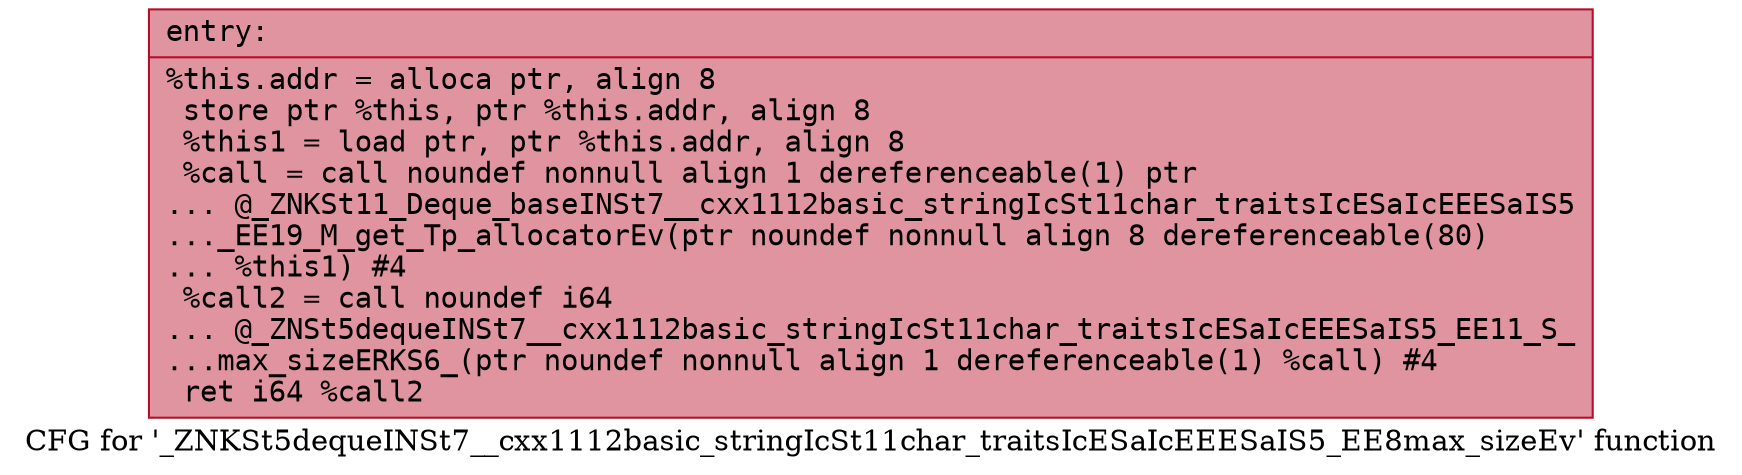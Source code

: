 digraph "CFG for '_ZNKSt5dequeINSt7__cxx1112basic_stringIcSt11char_traitsIcESaIcEEESaIS5_EE8max_sizeEv' function" {
	label="CFG for '_ZNKSt5dequeINSt7__cxx1112basic_stringIcSt11char_traitsIcESaIcEEESaIS5_EE8max_sizeEv' function";

	Node0x5651cd8e62c0 [shape=record,color="#b70d28ff", style=filled, fillcolor="#b70d2870" fontname="Courier",label="{entry:\l|  %this.addr = alloca ptr, align 8\l  store ptr %this, ptr %this.addr, align 8\l  %this1 = load ptr, ptr %this.addr, align 8\l  %call = call noundef nonnull align 1 dereferenceable(1) ptr\l... @_ZNKSt11_Deque_baseINSt7__cxx1112basic_stringIcSt11char_traitsIcESaIcEEESaIS5\l..._EE19_M_get_Tp_allocatorEv(ptr noundef nonnull align 8 dereferenceable(80)\l... %this1) #4\l  %call2 = call noundef i64\l... @_ZNSt5dequeINSt7__cxx1112basic_stringIcSt11char_traitsIcESaIcEEESaIS5_EE11_S_\l...max_sizeERKS6_(ptr noundef nonnull align 1 dereferenceable(1) %call) #4\l  ret i64 %call2\l}"];
}
